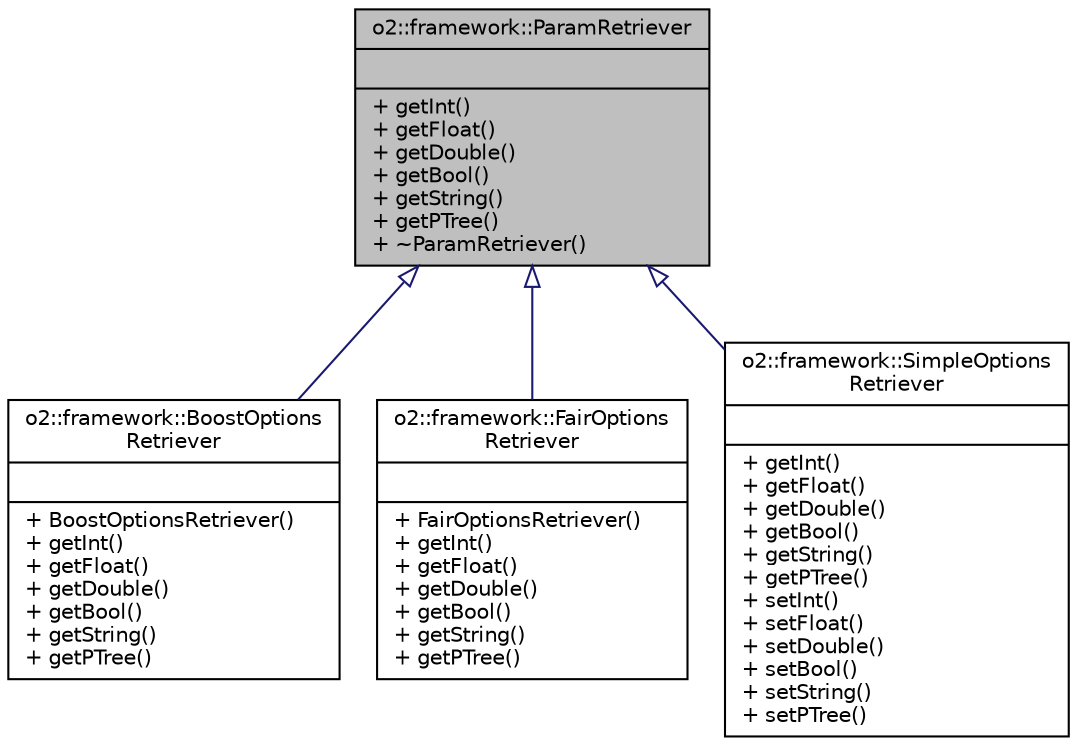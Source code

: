 digraph "o2::framework::ParamRetriever"
{
 // INTERACTIVE_SVG=YES
  bgcolor="transparent";
  edge [fontname="Helvetica",fontsize="10",labelfontname="Helvetica",labelfontsize="10"];
  node [fontname="Helvetica",fontsize="10",shape=record];
  Node1 [label="{o2::framework::ParamRetriever\n||+ getInt()\l+ getFloat()\l+ getDouble()\l+ getBool()\l+ getString()\l+ getPTree()\l+ ~ParamRetriever()\l}",height=0.2,width=0.4,color="black", fillcolor="grey75", style="filled", fontcolor="black"];
  Node1 -> Node2 [dir="back",color="midnightblue",fontsize="10",style="solid",arrowtail="onormal",fontname="Helvetica"];
  Node2 [label="{o2::framework::BoostOptions\lRetriever\n||+ BoostOptionsRetriever()\l+ getInt()\l+ getFloat()\l+ getDouble()\l+ getBool()\l+ getString()\l+ getPTree()\l}",height=0.2,width=0.4,color="black",URL="$d1/d9c/classo2_1_1framework_1_1BoostOptionsRetriever.html"];
  Node1 -> Node3 [dir="back",color="midnightblue",fontsize="10",style="solid",arrowtail="onormal",fontname="Helvetica"];
  Node3 [label="{o2::framework::FairOptions\lRetriever\n||+ FairOptionsRetriever()\l+ getInt()\l+ getFloat()\l+ getDouble()\l+ getBool()\l+ getString()\l+ getPTree()\l}",height=0.2,width=0.4,color="black",URL="$d5/d5f/classo2_1_1framework_1_1FairOptionsRetriever.html"];
  Node1 -> Node4 [dir="back",color="midnightblue",fontsize="10",style="solid",arrowtail="onormal",fontname="Helvetica"];
  Node4 [label="{o2::framework::SimpleOptions\lRetriever\n||+ getInt()\l+ getFloat()\l+ getDouble()\l+ getBool()\l+ getString()\l+ getPTree()\l+ setInt()\l+ setFloat()\l+ setDouble()\l+ setBool()\l+ setString()\l+ setPTree()\l}",height=0.2,width=0.4,color="black",URL="$dc/d81/classo2_1_1framework_1_1SimpleOptionsRetriever.html"];
}
